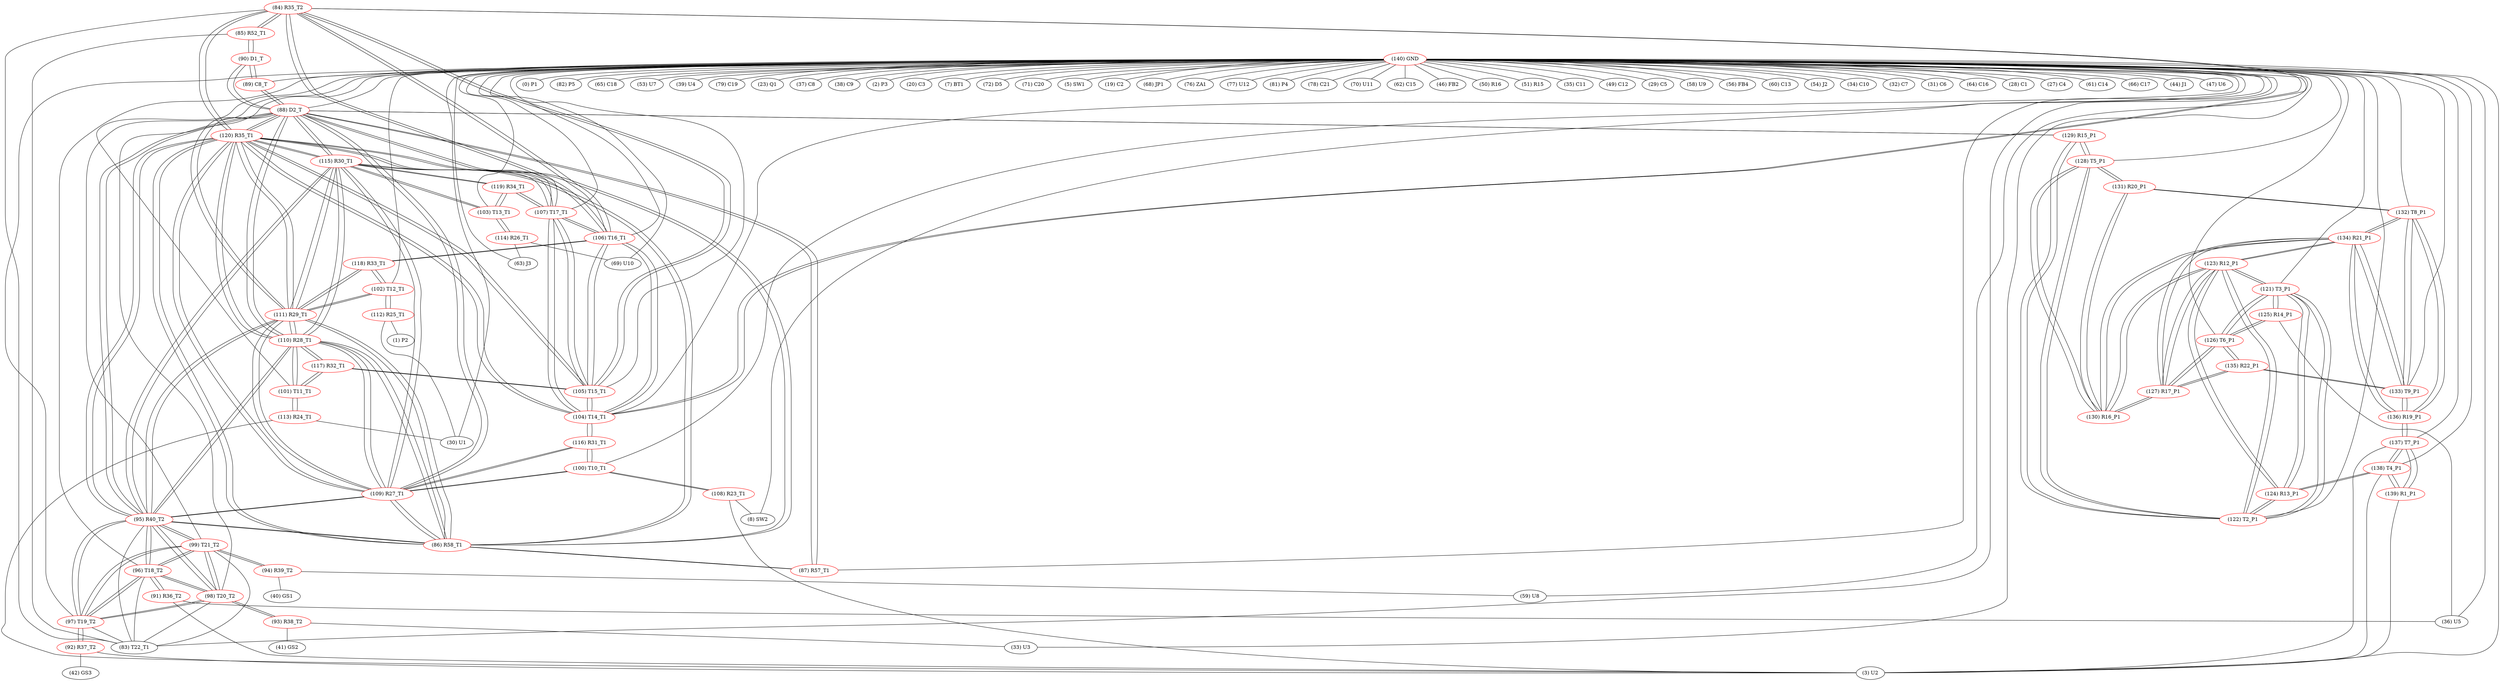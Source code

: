 graph {
	84 [label="(84) R35_T2" color=red]
	85 [label="(85) R52_T1"]
	83 [label="(83) T22_T1"]
	104 [label="(104) T14_T1"]
	105 [label="(105) T15_T1"]
	107 [label="(107) T17_T1"]
	106 [label="(106) T16_T1"]
	120 [label="(120) R35_T1"]
	85 [label="(85) R52_T1" color=red]
	90 [label="(90) D1_T"]
	84 [label="(84) R35_T2"]
	83 [label="(83) T22_T1"]
	86 [label="(86) R58_T1" color=red]
	88 [label="(88) D2_T"]
	95 [label="(95) R40_T2"]
	109 [label="(109) R27_T1"]
	110 [label="(110) R28_T1"]
	111 [label="(111) R29_T1"]
	115 [label="(115) R30_T1"]
	120 [label="(120) R35_T1"]
	87 [label="(87) R57_T1"]
	87 [label="(87) R57_T1" color=red]
	88 [label="(88) D2_T"]
	86 [label="(86) R58_T1"]
	88 [label="(88) D2_T" color=red]
	86 [label="(86) R58_T1"]
	95 [label="(95) R40_T2"]
	109 [label="(109) R27_T1"]
	110 [label="(110) R28_T1"]
	111 [label="(111) R29_T1"]
	115 [label="(115) R30_T1"]
	120 [label="(120) R35_T1"]
	90 [label="(90) D1_T"]
	89 [label="(89) C8_T"]
	87 [label="(87) R57_T1"]
	129 [label="(129) R15_P1"]
	89 [label="(89) C8_T" color=red]
	90 [label="(90) D1_T"]
	88 [label="(88) D2_T"]
	90 [label="(90) D1_T" color=red]
	88 [label="(88) D2_T"]
	89 [label="(89) C8_T"]
	85 [label="(85) R52_T1"]
	91 [label="(91) R36_T2" color=red]
	36 [label="(36) U5"]
	3 [label="(3) U2"]
	96 [label="(96) T18_T2"]
	92 [label="(92) R37_T2" color=red]
	42 [label="(42) GS3"]
	3 [label="(3) U2"]
	97 [label="(97) T19_T2"]
	93 [label="(93) R38_T2" color=red]
	33 [label="(33) U3"]
	41 [label="(41) GS2"]
	98 [label="(98) T20_T2"]
	94 [label="(94) R39_T2" color=red]
	59 [label="(59) U8"]
	40 [label="(40) GS1"]
	99 [label="(99) T21_T2"]
	95 [label="(95) R40_T2" color=red]
	88 [label="(88) D2_T"]
	86 [label="(86) R58_T1"]
	109 [label="(109) R27_T1"]
	110 [label="(110) R28_T1"]
	111 [label="(111) R29_T1"]
	115 [label="(115) R30_T1"]
	120 [label="(120) R35_T1"]
	98 [label="(98) T20_T2"]
	99 [label="(99) T21_T2"]
	97 [label="(97) T19_T2"]
	83 [label="(83) T22_T1"]
	96 [label="(96) T18_T2"]
	96 [label="(96) T18_T2" color=red]
	98 [label="(98) T20_T2"]
	99 [label="(99) T21_T2"]
	97 [label="(97) T19_T2"]
	95 [label="(95) R40_T2"]
	83 [label="(83) T22_T1"]
	91 [label="(91) R36_T2"]
	97 [label="(97) T19_T2" color=red]
	98 [label="(98) T20_T2"]
	99 [label="(99) T21_T2"]
	95 [label="(95) R40_T2"]
	83 [label="(83) T22_T1"]
	96 [label="(96) T18_T2"]
	92 [label="(92) R37_T2"]
	98 [label="(98) T20_T2" color=red]
	99 [label="(99) T21_T2"]
	97 [label="(97) T19_T2"]
	95 [label="(95) R40_T2"]
	83 [label="(83) T22_T1"]
	96 [label="(96) T18_T2"]
	93 [label="(93) R38_T2"]
	99 [label="(99) T21_T2" color=red]
	98 [label="(98) T20_T2"]
	97 [label="(97) T19_T2"]
	95 [label="(95) R40_T2"]
	83 [label="(83) T22_T1"]
	96 [label="(96) T18_T2"]
	94 [label="(94) R39_T2"]
	100 [label="(100) T10_T1" color=red]
	108 [label="(108) R23_T1"]
	116 [label="(116) R31_T1"]
	109 [label="(109) R27_T1"]
	101 [label="(101) T11_T1" color=red]
	113 [label="(113) R24_T1"]
	117 [label="(117) R32_T1"]
	110 [label="(110) R28_T1"]
	102 [label="(102) T12_T1" color=red]
	118 [label="(118) R33_T1"]
	111 [label="(111) R29_T1"]
	112 [label="(112) R25_T1"]
	103 [label="(103) T13_T1" color=red]
	119 [label="(119) R34_T1"]
	115 [label="(115) R30_T1"]
	114 [label="(114) R26_T1"]
	104 [label="(104) T14_T1" color=red]
	105 [label="(105) T15_T1"]
	107 [label="(107) T17_T1"]
	106 [label="(106) T16_T1"]
	120 [label="(120) R35_T1"]
	84 [label="(84) R35_T2"]
	116 [label="(116) R31_T1"]
	105 [label="(105) T15_T1" color=red]
	104 [label="(104) T14_T1"]
	107 [label="(107) T17_T1"]
	106 [label="(106) T16_T1"]
	120 [label="(120) R35_T1"]
	84 [label="(84) R35_T2"]
	117 [label="(117) R32_T1"]
	106 [label="(106) T16_T1" color=red]
	104 [label="(104) T14_T1"]
	105 [label="(105) T15_T1"]
	107 [label="(107) T17_T1"]
	120 [label="(120) R35_T1"]
	84 [label="(84) R35_T2"]
	118 [label="(118) R33_T1"]
	107 [label="(107) T17_T1" color=red]
	104 [label="(104) T14_T1"]
	105 [label="(105) T15_T1"]
	106 [label="(106) T16_T1"]
	120 [label="(120) R35_T1"]
	84 [label="(84) R35_T2"]
	119 [label="(119) R34_T1"]
	108 [label="(108) R23_T1" color=red]
	8 [label="(8) SW2"]
	3 [label="(3) U2"]
	100 [label="(100) T10_T1"]
	109 [label="(109) R27_T1" color=red]
	88 [label="(88) D2_T"]
	86 [label="(86) R58_T1"]
	95 [label="(95) R40_T2"]
	110 [label="(110) R28_T1"]
	111 [label="(111) R29_T1"]
	115 [label="(115) R30_T1"]
	120 [label="(120) R35_T1"]
	116 [label="(116) R31_T1"]
	100 [label="(100) T10_T1"]
	110 [label="(110) R28_T1" color=red]
	88 [label="(88) D2_T"]
	86 [label="(86) R58_T1"]
	95 [label="(95) R40_T2"]
	109 [label="(109) R27_T1"]
	111 [label="(111) R29_T1"]
	115 [label="(115) R30_T1"]
	120 [label="(120) R35_T1"]
	117 [label="(117) R32_T1"]
	101 [label="(101) T11_T1"]
	111 [label="(111) R29_T1" color=red]
	88 [label="(88) D2_T"]
	86 [label="(86) R58_T1"]
	95 [label="(95) R40_T2"]
	109 [label="(109) R27_T1"]
	110 [label="(110) R28_T1"]
	115 [label="(115) R30_T1"]
	120 [label="(120) R35_T1"]
	118 [label="(118) R33_T1"]
	102 [label="(102) T12_T1"]
	112 [label="(112) R25_T1" color=red]
	1 [label="(1) P2"]
	30 [label="(30) U1"]
	102 [label="(102) T12_T1"]
	113 [label="(113) R24_T1" color=red]
	30 [label="(30) U1"]
	3 [label="(3) U2"]
	101 [label="(101) T11_T1"]
	114 [label="(114) R26_T1" color=red]
	69 [label="(69) U10"]
	63 [label="(63) J3"]
	103 [label="(103) T13_T1"]
	115 [label="(115) R30_T1" color=red]
	88 [label="(88) D2_T"]
	86 [label="(86) R58_T1"]
	95 [label="(95) R40_T2"]
	109 [label="(109) R27_T1"]
	110 [label="(110) R28_T1"]
	111 [label="(111) R29_T1"]
	120 [label="(120) R35_T1"]
	103 [label="(103) T13_T1"]
	119 [label="(119) R34_T1"]
	116 [label="(116) R31_T1" color=red]
	109 [label="(109) R27_T1"]
	100 [label="(100) T10_T1"]
	104 [label="(104) T14_T1"]
	117 [label="(117) R32_T1" color=red]
	105 [label="(105) T15_T1"]
	101 [label="(101) T11_T1"]
	110 [label="(110) R28_T1"]
	118 [label="(118) R33_T1" color=red]
	106 [label="(106) T16_T1"]
	111 [label="(111) R29_T1"]
	102 [label="(102) T12_T1"]
	119 [label="(119) R34_T1" color=red]
	107 [label="(107) T17_T1"]
	103 [label="(103) T13_T1"]
	115 [label="(115) R30_T1"]
	120 [label="(120) R35_T1" color=red]
	88 [label="(88) D2_T"]
	86 [label="(86) R58_T1"]
	95 [label="(95) R40_T2"]
	109 [label="(109) R27_T1"]
	110 [label="(110) R28_T1"]
	111 [label="(111) R29_T1"]
	115 [label="(115) R30_T1"]
	104 [label="(104) T14_T1"]
	105 [label="(105) T15_T1"]
	107 [label="(107) T17_T1"]
	106 [label="(106) T16_T1"]
	84 [label="(84) R35_T2"]
	121 [label="(121) T3_P1" color=red]
	125 [label="(125) R14_P1"]
	126 [label="(126) T6_P1"]
	124 [label="(124) R13_P1"]
	123 [label="(123) R12_P1"]
	122 [label="(122) T2_P1"]
	122 [label="(122) T2_P1" color=red]
	124 [label="(124) R13_P1"]
	121 [label="(121) T3_P1"]
	123 [label="(123) R12_P1"]
	128 [label="(128) T5_P1"]
	129 [label="(129) R15_P1"]
	123 [label="(123) R12_P1" color=red]
	134 [label="(134) R21_P1"]
	130 [label="(130) R16_P1"]
	127 [label="(127) R17_P1"]
	124 [label="(124) R13_P1"]
	121 [label="(121) T3_P1"]
	122 [label="(122) T2_P1"]
	124 [label="(124) R13_P1" color=red]
	138 [label="(138) T4_P1"]
	121 [label="(121) T3_P1"]
	123 [label="(123) R12_P1"]
	122 [label="(122) T2_P1"]
	125 [label="(125) R14_P1" color=red]
	36 [label="(36) U5"]
	121 [label="(121) T3_P1"]
	126 [label="(126) T6_P1"]
	126 [label="(126) T6_P1" color=red]
	125 [label="(125) R14_P1"]
	121 [label="(121) T3_P1"]
	135 [label="(135) R22_P1"]
	127 [label="(127) R17_P1"]
	127 [label="(127) R17_P1" color=red]
	134 [label="(134) R21_P1"]
	130 [label="(130) R16_P1"]
	123 [label="(123) R12_P1"]
	135 [label="(135) R22_P1"]
	126 [label="(126) T6_P1"]
	128 [label="(128) T5_P1" color=red]
	122 [label="(122) T2_P1"]
	129 [label="(129) R15_P1"]
	130 [label="(130) R16_P1"]
	131 [label="(131) R20_P1"]
	129 [label="(129) R15_P1" color=red]
	88 [label="(88) D2_T"]
	122 [label="(122) T2_P1"]
	128 [label="(128) T5_P1"]
	130 [label="(130) R16_P1" color=red]
	134 [label="(134) R21_P1"]
	123 [label="(123) R12_P1"]
	127 [label="(127) R17_P1"]
	128 [label="(128) T5_P1"]
	131 [label="(131) R20_P1"]
	131 [label="(131) R20_P1" color=red]
	132 [label="(132) T8_P1"]
	130 [label="(130) R16_P1"]
	128 [label="(128) T5_P1"]
	132 [label="(132) T8_P1" color=red]
	133 [label="(133) T9_P1"]
	134 [label="(134) R21_P1"]
	136 [label="(136) R19_P1"]
	131 [label="(131) R20_P1"]
	133 [label="(133) T9_P1" color=red]
	135 [label="(135) R22_P1"]
	134 [label="(134) R21_P1"]
	132 [label="(132) T8_P1"]
	136 [label="(136) R19_P1"]
	134 [label="(134) R21_P1" color=red]
	130 [label="(130) R16_P1"]
	123 [label="(123) R12_P1"]
	127 [label="(127) R17_P1"]
	133 [label="(133) T9_P1"]
	132 [label="(132) T8_P1"]
	136 [label="(136) R19_P1"]
	135 [label="(135) R22_P1" color=red]
	133 [label="(133) T9_P1"]
	126 [label="(126) T6_P1"]
	127 [label="(127) R17_P1"]
	136 [label="(136) R19_P1" color=red]
	133 [label="(133) T9_P1"]
	134 [label="(134) R21_P1"]
	132 [label="(132) T8_P1"]
	137 [label="(137) T7_P1"]
	137 [label="(137) T7_P1" color=red]
	139 [label="(139) R1_P1"]
	138 [label="(138) T4_P1"]
	3 [label="(3) U2"]
	136 [label="(136) R19_P1"]
	138 [label="(138) T4_P1" color=red]
	124 [label="(124) R13_P1"]
	139 [label="(139) R1_P1"]
	137 [label="(137) T7_P1"]
	3 [label="(3) U2"]
	139 [label="(139) R1_P1" color=red]
	138 [label="(138) T4_P1"]
	137 [label="(137) T7_P1"]
	3 [label="(3) U2"]
	140 [label="(140) GND" color=red]
	63 [label="(63) J3"]
	8 [label="(8) SW2"]
	0 [label="(0) P1"]
	82 [label="(82) P5"]
	65 [label="(65) C18"]
	53 [label="(53) U7"]
	39 [label="(39) U4"]
	79 [label="(79) C19"]
	23 [label="(23) Q1"]
	37 [label="(37) C8"]
	38 [label="(38) C9"]
	69 [label="(69) U10"]
	36 [label="(36) U5"]
	2 [label="(2) P3"]
	3 [label="(3) U2"]
	20 [label="(20) C3"]
	7 [label="(7) BT1"]
	72 [label="(72) D5"]
	71 [label="(71) C20"]
	5 [label="(5) SW1"]
	19 [label="(19) C2"]
	68 [label="(68) JP1"]
	76 [label="(76) ZA1"]
	77 [label="(77) U12"]
	81 [label="(81) P4"]
	78 [label="(78) C21"]
	70 [label="(70) U11"]
	59 [label="(59) U8"]
	62 [label="(62) C15"]
	46 [label="(46) FB2"]
	50 [label="(50) R16"]
	51 [label="(51) R15"]
	33 [label="(33) U3"]
	35 [label="(35) C11"]
	49 [label="(49) C12"]
	29 [label="(29) C5"]
	58 [label="(58) U9"]
	56 [label="(56) FB4"]
	60 [label="(60) C13"]
	54 [label="(54) J2"]
	34 [label="(34) C10"]
	32 [label="(32) C7"]
	31 [label="(31) C6"]
	64 [label="(64) C16"]
	30 [label="(30) U1"]
	28 [label="(28) C1"]
	27 [label="(27) C4"]
	61 [label="(61) C14"]
	66 [label="(66) C17"]
	44 [label="(44) J1"]
	47 [label="(47) U6"]
	100 [label="(100) T10_T1"]
	101 [label="(101) T11_T1"]
	102 [label="(102) T12_T1"]
	103 [label="(103) T13_T1"]
	98 [label="(98) T20_T2"]
	104 [label="(104) T14_T1"]
	105 [label="(105) T15_T1"]
	96 [label="(96) T18_T2"]
	99 [label="(99) T21_T2"]
	97 [label="(97) T19_T2"]
	89 [label="(89) C8_T"]
	106 [label="(106) T16_T1"]
	107 [label="(107) T17_T1"]
	88 [label="(88) D2_T"]
	83 [label="(83) T22_T1"]
	87 [label="(87) R57_T1"]
	121 [label="(121) T3_P1"]
	138 [label="(138) T4_P1"]
	137 [label="(137) T7_P1"]
	128 [label="(128) T5_P1"]
	133 [label="(133) T9_P1"]
	132 [label="(132) T8_P1"]
	126 [label="(126) T6_P1"]
	122 [label="(122) T2_P1"]
	84 -- 85
	84 -- 83
	84 -- 104
	84 -- 105
	84 -- 107
	84 -- 106
	84 -- 120
	85 -- 90
	85 -- 84
	85 -- 83
	86 -- 88
	86 -- 95
	86 -- 109
	86 -- 110
	86 -- 111
	86 -- 115
	86 -- 120
	86 -- 87
	87 -- 88
	87 -- 86
	88 -- 86
	88 -- 95
	88 -- 109
	88 -- 110
	88 -- 111
	88 -- 115
	88 -- 120
	88 -- 90
	88 -- 89
	88 -- 87
	88 -- 129
	89 -- 90
	89 -- 88
	90 -- 88
	90 -- 89
	90 -- 85
	91 -- 36
	91 -- 3
	91 -- 96
	92 -- 42
	92 -- 3
	92 -- 97
	93 -- 33
	93 -- 41
	93 -- 98
	94 -- 59
	94 -- 40
	94 -- 99
	95 -- 88
	95 -- 86
	95 -- 109
	95 -- 110
	95 -- 111
	95 -- 115
	95 -- 120
	95 -- 98
	95 -- 99
	95 -- 97
	95 -- 83
	95 -- 96
	96 -- 98
	96 -- 99
	96 -- 97
	96 -- 95
	96 -- 83
	96 -- 91
	97 -- 98
	97 -- 99
	97 -- 95
	97 -- 83
	97 -- 96
	97 -- 92
	98 -- 99
	98 -- 97
	98 -- 95
	98 -- 83
	98 -- 96
	98 -- 93
	99 -- 98
	99 -- 97
	99 -- 95
	99 -- 83
	99 -- 96
	99 -- 94
	100 -- 108
	100 -- 116
	100 -- 109
	101 -- 113
	101 -- 117
	101 -- 110
	102 -- 118
	102 -- 111
	102 -- 112
	103 -- 119
	103 -- 115
	103 -- 114
	104 -- 105
	104 -- 107
	104 -- 106
	104 -- 120
	104 -- 84
	104 -- 116
	105 -- 104
	105 -- 107
	105 -- 106
	105 -- 120
	105 -- 84
	105 -- 117
	106 -- 104
	106 -- 105
	106 -- 107
	106 -- 120
	106 -- 84
	106 -- 118
	107 -- 104
	107 -- 105
	107 -- 106
	107 -- 120
	107 -- 84
	107 -- 119
	108 -- 8
	108 -- 3
	108 -- 100
	109 -- 88
	109 -- 86
	109 -- 95
	109 -- 110
	109 -- 111
	109 -- 115
	109 -- 120
	109 -- 116
	109 -- 100
	110 -- 88
	110 -- 86
	110 -- 95
	110 -- 109
	110 -- 111
	110 -- 115
	110 -- 120
	110 -- 117
	110 -- 101
	111 -- 88
	111 -- 86
	111 -- 95
	111 -- 109
	111 -- 110
	111 -- 115
	111 -- 120
	111 -- 118
	111 -- 102
	112 -- 1
	112 -- 30
	112 -- 102
	113 -- 30
	113 -- 3
	113 -- 101
	114 -- 69
	114 -- 63
	114 -- 103
	115 -- 88
	115 -- 86
	115 -- 95
	115 -- 109
	115 -- 110
	115 -- 111
	115 -- 120
	115 -- 103
	115 -- 119
	116 -- 109
	116 -- 100
	116 -- 104
	117 -- 105
	117 -- 101
	117 -- 110
	118 -- 106
	118 -- 111
	118 -- 102
	119 -- 107
	119 -- 103
	119 -- 115
	120 -- 88
	120 -- 86
	120 -- 95
	120 -- 109
	120 -- 110
	120 -- 111
	120 -- 115
	120 -- 104
	120 -- 105
	120 -- 107
	120 -- 106
	120 -- 84
	121 -- 125
	121 -- 126
	121 -- 124
	121 -- 123
	121 -- 122
	122 -- 124
	122 -- 121
	122 -- 123
	122 -- 128
	122 -- 129
	123 -- 134
	123 -- 130
	123 -- 127
	123 -- 124
	123 -- 121
	123 -- 122
	124 -- 138
	124 -- 121
	124 -- 123
	124 -- 122
	125 -- 36
	125 -- 121
	125 -- 126
	126 -- 125
	126 -- 121
	126 -- 135
	126 -- 127
	127 -- 134
	127 -- 130
	127 -- 123
	127 -- 135
	127 -- 126
	128 -- 122
	128 -- 129
	128 -- 130
	128 -- 131
	129 -- 88
	129 -- 122
	129 -- 128
	130 -- 134
	130 -- 123
	130 -- 127
	130 -- 128
	130 -- 131
	131 -- 132
	131 -- 130
	131 -- 128
	132 -- 133
	132 -- 134
	132 -- 136
	132 -- 131
	133 -- 135
	133 -- 134
	133 -- 132
	133 -- 136
	134 -- 130
	134 -- 123
	134 -- 127
	134 -- 133
	134 -- 132
	134 -- 136
	135 -- 133
	135 -- 126
	135 -- 127
	136 -- 133
	136 -- 134
	136 -- 132
	136 -- 137
	137 -- 139
	137 -- 138
	137 -- 3
	137 -- 136
	138 -- 124
	138 -- 139
	138 -- 137
	138 -- 3
	139 -- 138
	139 -- 137
	139 -- 3
	140 -- 63
	140 -- 8
	140 -- 0
	140 -- 82
	140 -- 65
	140 -- 53
	140 -- 39
	140 -- 79
	140 -- 23
	140 -- 37
	140 -- 38
	140 -- 69
	140 -- 36
	140 -- 2
	140 -- 3
	140 -- 20
	140 -- 7
	140 -- 72
	140 -- 71
	140 -- 5
	140 -- 19
	140 -- 68
	140 -- 76
	140 -- 77
	140 -- 81
	140 -- 78
	140 -- 70
	140 -- 59
	140 -- 62
	140 -- 46
	140 -- 50
	140 -- 51
	140 -- 33
	140 -- 35
	140 -- 49
	140 -- 29
	140 -- 58
	140 -- 56
	140 -- 60
	140 -- 54
	140 -- 34
	140 -- 32
	140 -- 31
	140 -- 64
	140 -- 30
	140 -- 28
	140 -- 27
	140 -- 61
	140 -- 66
	140 -- 44
	140 -- 47
	140 -- 100
	140 -- 101
	140 -- 102
	140 -- 103
	140 -- 98
	140 -- 104
	140 -- 105
	140 -- 96
	140 -- 99
	140 -- 97
	140 -- 89
	140 -- 106
	140 -- 107
	140 -- 88
	140 -- 83
	140 -- 87
	140 -- 121
	140 -- 138
	140 -- 137
	140 -- 128
	140 -- 133
	140 -- 132
	140 -- 126
	140 -- 122
}